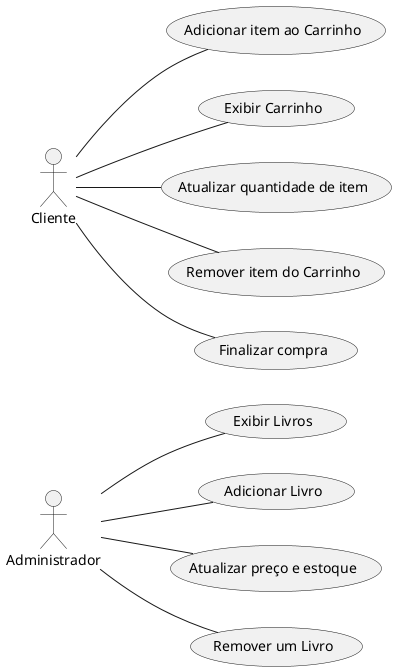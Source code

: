 @startuml useCases
left to right direction

actor Administrador
actor Cliente

(Exibir Livros) as getBooks
(Adicionar Livro) as addLivro
(Atualizar preço e estoque) as updateBook
(Remover um Livro) as deleteBook

(Adicionar item ao Carrinho) as addToCart
(Exibir Carrinho) as showCart
(Atualizar quantidade de item) as updateItem
(Remover item do Carrinho) as removeFromCart
(Finalizar compra) as endPurchase

Administrador -- addLivro
Administrador -- updateBook
Administrador -- deleteBook
Administrador -- getBooks
Cliente -- addToCart
Cliente -- showCart
Cliente -- updateItem
Cliente -- removeFromCart
Cliente -- endPurchase
@enduml